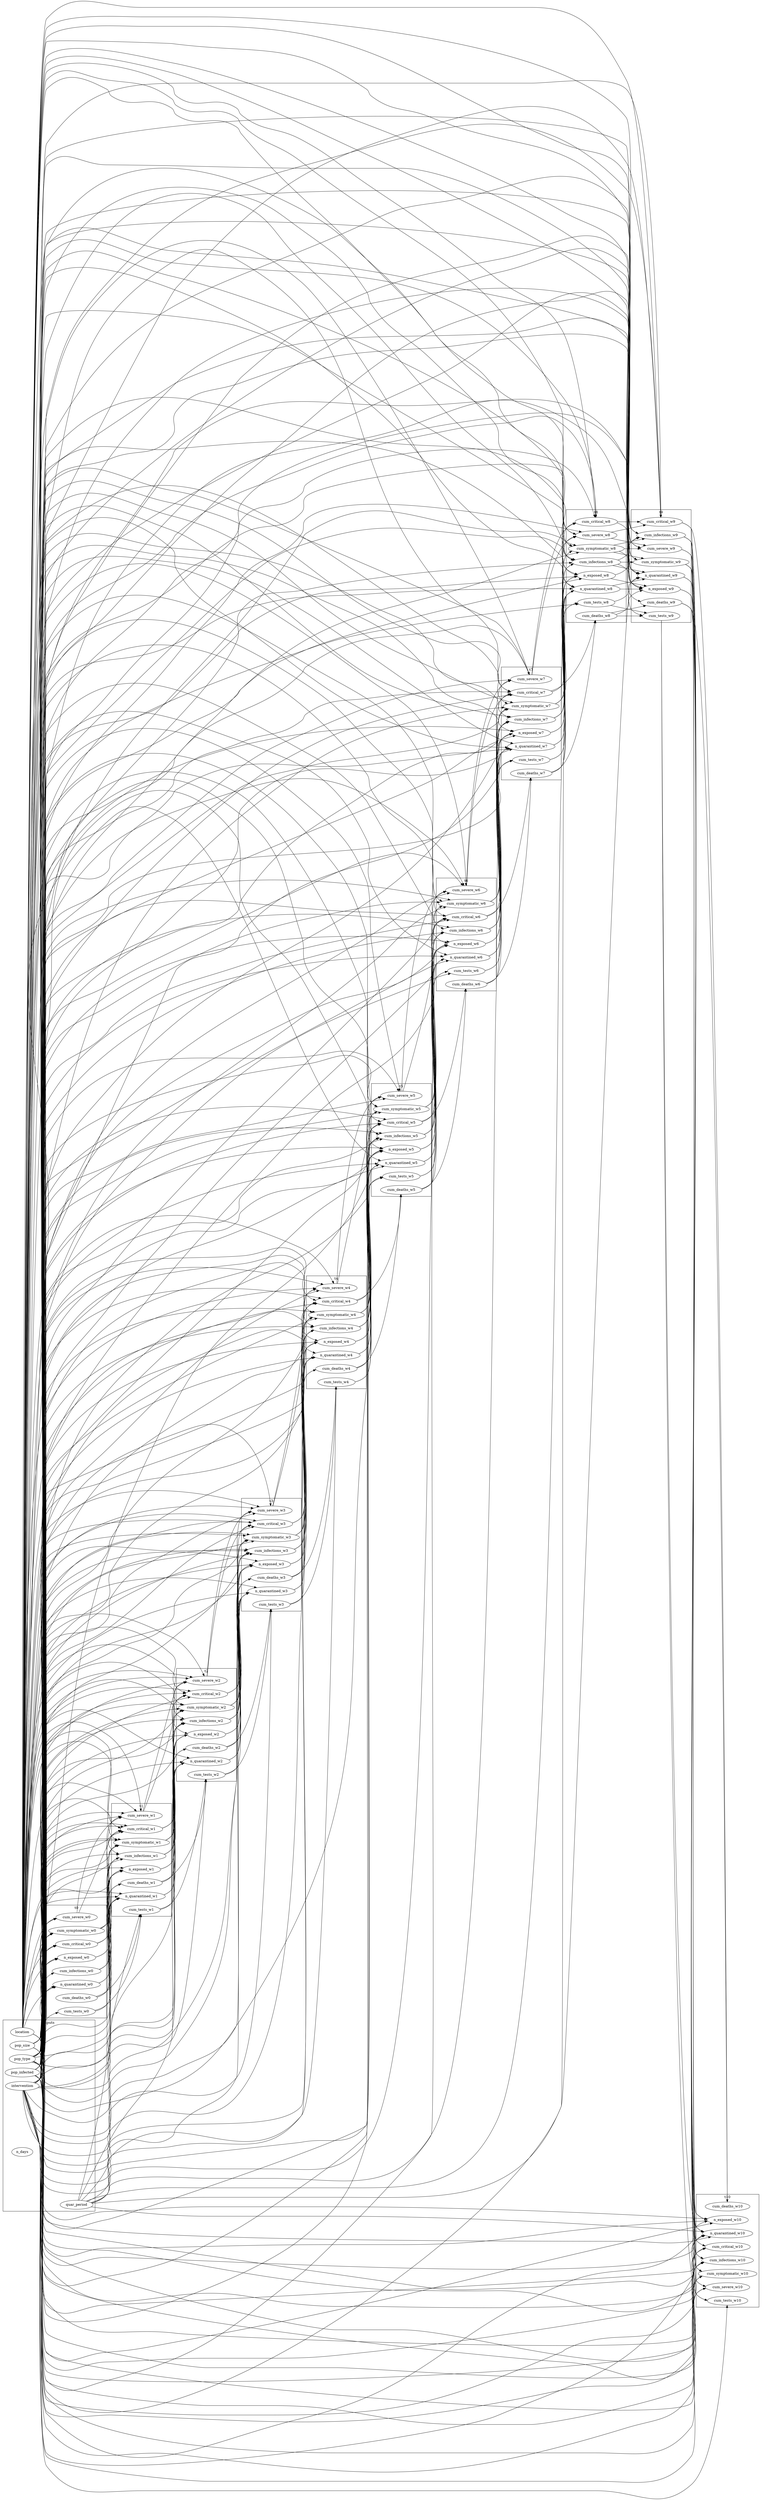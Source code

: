 digraph "" {
	graph [newrank=True,
		rankdir=LR
	];
	subgraph cluster_8 {
		graph [label=t8,
			rank=same
		];
		n_quarantined_w8;
		n_exposed_w8;
		cum_infections_w8;
		cum_symptomatic_w8;
		cum_severe_w8;
		cum_critical_w8;
		cum_deaths_w8;
		cum_tests_w8;
	}
	subgraph cluster_5 {
		graph [label=t5,
			rank=same
		];
		n_quarantined_w5;
		n_exposed_w5;
		cum_infections_w5;
		cum_symptomatic_w5;
		cum_severe_w5;
		cum_critical_w5;
		cum_deaths_w5;
		cum_tests_w5;
	}
	subgraph cluster_6 {
		graph [label=t6,
			rank=same
		];
		n_quarantined_w6;
		n_exposed_w6;
		cum_infections_w6;
		cum_symptomatic_w6;
		cum_severe_w6;
		cum_critical_w6;
		cum_deaths_w6;
		cum_tests_w6;
	}
	subgraph cluster_10 {
		graph [label=t10,
			rank=same
		];
		n_quarantined_w10;
		n_exposed_w10;
		cum_infections_w10;
		cum_symptomatic_w10;
		cum_severe_w10;
		cum_critical_w10;
		cum_deaths_w10;
		cum_tests_w10;
	}
	subgraph cluster_4 {
		graph [label=t4,
			rank=same
		];
		n_quarantined_w4;
		n_exposed_w4;
		cum_infections_w4;
		cum_symptomatic_w4;
		cum_severe_w4;
		cum_critical_w4;
		cum_deaths_w4;
		cum_tests_w4;
	}
	subgraph cluster_7 {
		graph [label=t7,
			rank=same
		];
		n_quarantined_w7;
		n_exposed_w7;
		cum_infections_w7;
		cum_symptomatic_w7;
		cum_severe_w7;
		cum_critical_w7;
		cum_deaths_w7;
		cum_tests_w7;
	}
	subgraph cluster_9 {
		graph [label=t9,
			rank=same
		];
		n_quarantined_w9;
		n_exposed_w9;
		cum_infections_w9;
		cum_symptomatic_w9;
		cum_severe_w9;
		cum_critical_w9;
		cum_deaths_w9;
		cum_tests_w9;
	}
	subgraph cluster_2 {
		graph [label=t2,
			rank=same
		];
		n_quarantined_w2;
		n_exposed_w2;
		cum_infections_w2;
		cum_symptomatic_w2;
		cum_severe_w2;
		cum_critical_w2;
		cum_deaths_w2;
		cum_tests_w2;
	}
	subgraph cluster_3 {
		graph [label=t3,
			rank=same
		];
		n_quarantined_w3;
		n_exposed_w3;
		cum_infections_w3;
		cum_symptomatic_w3;
		cum_severe_w3;
		cum_critical_w3;
		cum_deaths_w3;
		cum_tests_w3;
	}
	subgraph cluster_1 {
		graph [label=t1,
			rank=same
		];
		n_quarantined_w1;
		n_exposed_w1;
		cum_infections_w1;
		cum_symptomatic_w1;
		cum_severe_w1;
		cum_critical_w1;
		cum_deaths_w1;
		cum_tests_w1;
	}
	subgraph cluster_0 {
		graph [label=t0];
		n_quarantined_w0;
		n_exposed_w0;
		cum_infections_w0;
		cum_symptomatic_w0;
		cum_severe_w0;
		cum_critical_w0;
		cum_deaths_w0;
		cum_tests_w0;
	}
	subgraph cluster_inputs {
		graph [label=inputs];
		quar_period;
		intervention;
		pop_type;
		pop_size;
		location;
		pop_infected;
		n_days;
	}
	quar_period -> n_quarantined_w1;
	quar_period -> n_quarantined_w2;
	quar_period -> n_quarantined_w3;
	quar_period -> n_quarantined_w4;
	quar_period -> n_quarantined_w5;
	quar_period -> n_quarantined_w6;
	quar_period -> n_quarantined_w7;
	quar_period -> n_quarantined_w8;
	quar_period -> n_quarantined_w9;
	quar_period -> n_quarantined_w10;
	intervention -> n_quarantined_w0;
	intervention -> n_exposed_w0;
	intervention -> cum_tests_w0;
	intervention -> n_quarantined_w1;
	intervention -> n_exposed_w1;
	intervention -> cum_tests_w1;
	intervention -> n_quarantined_w2;
	intervention -> n_exposed_w2;
	intervention -> cum_tests_w2;
	intervention -> n_quarantined_w3;
	intervention -> n_exposed_w3;
	intervention -> cum_tests_w3;
	intervention -> n_quarantined_w4;
	intervention -> n_exposed_w4;
	intervention -> cum_tests_w4;
	intervention -> n_quarantined_w5;
	intervention -> n_exposed_w5;
	intervention -> cum_tests_w5;
	intervention -> n_quarantined_w6;
	intervention -> n_exposed_w6;
	intervention -> cum_tests_w6;
	intervention -> n_quarantined_w7;
	intervention -> n_exposed_w7;
	intervention -> cum_tests_w7;
	intervention -> n_quarantined_w8;
	intervention -> n_exposed_w8;
	intervention -> cum_tests_w8;
	intervention -> n_quarantined_w9;
	intervention -> n_exposed_w9;
	intervention -> cum_tests_w9;
	intervention -> n_quarantined_w10;
	intervention -> n_exposed_w10;
	intervention -> cum_tests_w10;
	pop_type -> n_quarantined_w0;
	pop_type -> n_exposed_w0;
	pop_type -> cum_symptomatic_w0;
	pop_type -> cum_severe_w0;
	pop_type -> cum_critical_w0;
	pop_type -> n_quarantined_w1;
	pop_type -> n_exposed_w1;
	pop_type -> cum_infections_w1;
	pop_type -> cum_symptomatic_w1;
	pop_type -> cum_severe_w1;
	pop_type -> cum_critical_w1;
	pop_type -> n_quarantined_w2;
	pop_type -> n_exposed_w2;
	pop_type -> cum_infections_w2;
	pop_type -> cum_symptomatic_w2;
	pop_type -> cum_severe_w2;
	pop_type -> cum_critical_w2;
	pop_type -> n_quarantined_w3;
	pop_type -> n_exposed_w3;
	pop_type -> cum_infections_w3;
	pop_type -> cum_symptomatic_w3;
	pop_type -> cum_severe_w3;
	pop_type -> cum_critical_w3;
	pop_type -> n_quarantined_w4;
	pop_type -> n_exposed_w4;
	pop_type -> cum_infections_w4;
	pop_type -> cum_symptomatic_w4;
	pop_type -> cum_severe_w4;
	pop_type -> cum_critical_w4;
	pop_type -> n_quarantined_w5;
	pop_type -> n_exposed_w5;
	pop_type -> cum_infections_w5;
	pop_type -> cum_symptomatic_w5;
	pop_type -> cum_severe_w5;
	pop_type -> cum_critical_w5;
	pop_type -> n_quarantined_w6;
	pop_type -> n_exposed_w6;
	pop_type -> cum_infections_w6;
	pop_type -> cum_symptomatic_w6;
	pop_type -> cum_severe_w6;
	pop_type -> cum_critical_w6;
	pop_type -> n_quarantined_w7;
	pop_type -> n_exposed_w7;
	pop_type -> cum_infections_w7;
	pop_type -> cum_symptomatic_w7;
	pop_type -> cum_severe_w7;
	pop_type -> cum_critical_w7;
	pop_type -> n_quarantined_w8;
	pop_type -> n_exposed_w8;
	pop_type -> cum_infections_w8;
	pop_type -> cum_symptomatic_w8;
	pop_type -> cum_severe_w8;
	pop_type -> cum_critical_w8;
	pop_type -> n_quarantined_w9;
	pop_type -> n_exposed_w9;
	pop_type -> cum_infections_w9;
	pop_type -> cum_symptomatic_w9;
	pop_type -> cum_severe_w9;
	pop_type -> cum_critical_w9;
	pop_type -> n_quarantined_w10;
	pop_type -> n_exposed_w10;
	pop_type -> cum_infections_w10;
	pop_type -> cum_symptomatic_w10;
	pop_type -> cum_severe_w10;
	pop_type -> cum_critical_w10;
	pop_size -> n_quarantined_w0;
	pop_size -> n_exposed_w0;
	pop_size -> cum_symptomatic_w0;
	pop_size -> cum_severe_w0;
	pop_size -> cum_critical_w0;
	pop_size -> n_quarantined_w1;
	pop_size -> n_exposed_w1;
	pop_size -> cum_infections_w1;
	pop_size -> cum_symptomatic_w1;
	pop_size -> cum_severe_w1;
	pop_size -> cum_critical_w1;
	pop_size -> n_quarantined_w2;
	pop_size -> n_exposed_w2;
	pop_size -> cum_infections_w2;
	pop_size -> cum_symptomatic_w2;
	pop_size -> cum_severe_w2;
	pop_size -> cum_critical_w2;
	pop_size -> n_quarantined_w3;
	pop_size -> n_exposed_w3;
	pop_size -> cum_infections_w3;
	pop_size -> cum_symptomatic_w3;
	pop_size -> cum_severe_w3;
	pop_size -> cum_critical_w3;
	pop_size -> n_quarantined_w4;
	pop_size -> n_exposed_w4;
	pop_size -> cum_infections_w4;
	pop_size -> cum_symptomatic_w4;
	pop_size -> cum_severe_w4;
	pop_size -> cum_critical_w4;
	pop_size -> n_quarantined_w5;
	pop_size -> n_exposed_w5;
	pop_size -> cum_infections_w5;
	pop_size -> cum_symptomatic_w5;
	pop_size -> cum_severe_w5;
	pop_size -> cum_critical_w5;
	pop_size -> n_quarantined_w6;
	pop_size -> n_exposed_w6;
	pop_size -> cum_infections_w6;
	pop_size -> cum_symptomatic_w6;
	pop_size -> cum_severe_w6;
	pop_size -> cum_critical_w6;
	pop_size -> n_quarantined_w7;
	pop_size -> n_exposed_w7;
	pop_size -> cum_infections_w7;
	pop_size -> cum_symptomatic_w7;
	pop_size -> cum_severe_w7;
	pop_size -> cum_critical_w7;
	pop_size -> n_quarantined_w8;
	pop_size -> n_exposed_w8;
	pop_size -> cum_infections_w8;
	pop_size -> cum_symptomatic_w8;
	pop_size -> cum_severe_w8;
	pop_size -> cum_critical_w8;
	pop_size -> n_quarantined_w9;
	pop_size -> n_exposed_w9;
	pop_size -> cum_infections_w9;
	pop_size -> cum_symptomatic_w9;
	pop_size -> cum_severe_w9;
	pop_size -> cum_critical_w9;
	pop_size -> n_quarantined_w10;
	pop_size -> n_exposed_w10;
	pop_size -> cum_infections_w10;
	pop_size -> cum_symptomatic_w10;
	pop_size -> cum_severe_w10;
	pop_size -> cum_critical_w10;
	location -> n_quarantined_w0;
	location -> n_exposed_w0;
	location -> cum_symptomatic_w0;
	location -> cum_severe_w0;
	location -> cum_critical_w0;
	location -> n_quarantined_w1;
	location -> n_exposed_w1;
	location -> cum_infections_w1;
	location -> cum_symptomatic_w1;
	location -> cum_severe_w1;
	location -> cum_critical_w1;
	location -> n_quarantined_w2;
	location -> n_exposed_w2;
	location -> cum_infections_w2;
	location -> cum_symptomatic_w2;
	location -> cum_severe_w2;
	location -> cum_critical_w2;
	location -> n_quarantined_w3;
	location -> n_exposed_w3;
	location -> cum_infections_w3;
	location -> cum_symptomatic_w3;
	location -> cum_severe_w3;
	location -> cum_critical_w3;
	location -> n_quarantined_w4;
	location -> n_exposed_w4;
	location -> cum_infections_w4;
	location -> cum_symptomatic_w4;
	location -> cum_severe_w4;
	location -> cum_critical_w4;
	location -> n_quarantined_w5;
	location -> n_exposed_w5;
	location -> cum_infections_w5;
	location -> cum_symptomatic_w5;
	location -> cum_severe_w5;
	location -> cum_critical_w5;
	location -> n_quarantined_w6;
	location -> n_exposed_w6;
	location -> cum_infections_w6;
	location -> cum_symptomatic_w6;
	location -> cum_severe_w6;
	location -> cum_critical_w6;
	location -> n_quarantined_w7;
	location -> n_exposed_w7;
	location -> cum_infections_w7;
	location -> cum_symptomatic_w7;
	location -> cum_severe_w7;
	location -> cum_critical_w7;
	location -> n_quarantined_w8;
	location -> n_exposed_w8;
	location -> cum_infections_w8;
	location -> cum_symptomatic_w8;
	location -> cum_severe_w8;
	location -> cum_critical_w8;
	location -> n_quarantined_w9;
	location -> n_exposed_w9;
	location -> cum_infections_w9;
	location -> cum_symptomatic_w9;
	location -> cum_severe_w9;
	location -> cum_critical_w9;
	location -> n_quarantined_w10;
	location -> n_exposed_w10;
	location -> cum_infections_w10;
	location -> cum_symptomatic_w10;
	location -> cum_severe_w10;
	location -> cum_critical_w10;
	pop_infected -> cum_infections_w0;
	pop_infected -> cum_symptomatic_w0;
	pop_infected -> cum_severe_w0;
	pop_infected -> cum_critical_w0;
	pop_infected -> cum_infections_w1;
	pop_infected -> cum_symptomatic_w1;
	pop_infected -> cum_severe_w1;
	pop_infected -> cum_critical_w1;
	pop_infected -> cum_infections_w2;
	pop_infected -> cum_symptomatic_w2;
	pop_infected -> cum_severe_w2;
	pop_infected -> cum_critical_w2;
	pop_infected -> cum_infections_w3;
	pop_infected -> cum_symptomatic_w3;
	pop_infected -> cum_severe_w3;
	pop_infected -> cum_critical_w3;
	pop_infected -> cum_infections_w4;
	pop_infected -> cum_symptomatic_w4;
	pop_infected -> cum_severe_w4;
	pop_infected -> cum_critical_w4;
	pop_infected -> cum_infections_w5;
	pop_infected -> cum_symptomatic_w5;
	pop_infected -> cum_severe_w5;
	pop_infected -> cum_critical_w5;
	pop_infected -> cum_infections_w6;
	pop_infected -> cum_symptomatic_w6;
	pop_infected -> cum_severe_w6;
	pop_infected -> cum_critical_w6;
	pop_infected -> cum_infections_w7;
	pop_infected -> cum_symptomatic_w7;
	pop_infected -> cum_severe_w7;
	pop_infected -> cum_critical_w7;
	pop_infected -> cum_infections_w8;
	pop_infected -> cum_symptomatic_w8;
	pop_infected -> cum_severe_w8;
	pop_infected -> cum_critical_w8;
	pop_infected -> cum_infections_w9;
	pop_infected -> cum_symptomatic_w9;
	pop_infected -> cum_severe_w9;
	pop_infected -> cum_critical_w9;
	pop_infected -> cum_infections_w10;
	pop_infected -> cum_symptomatic_w10;
	pop_infected -> cum_severe_w10;
	pop_infected -> cum_critical_w10;
	n_quarantined_w0 -> n_quarantined_w1;
	n_quarantined_w0 -> n_exposed_w1;
	n_exposed_w0 -> n_exposed_w1;
	n_exposed_w0 -> cum_infections_w1;
	cum_infections_w0 -> n_quarantined_w1;
	cum_infections_w0 -> n_exposed_w1;
	cum_infections_w0 -> cum_infections_w1;
	cum_infections_w0 -> cum_symptomatic_w1;
	cum_symptomatic_w0 -> n_quarantined_w1;
	cum_symptomatic_w0 -> cum_infections_w1;
	cum_symptomatic_w0 -> cum_symptomatic_w1;
	cum_symptomatic_w0 -> cum_severe_w1;
	cum_severe_w0 -> cum_severe_w1;
	cum_severe_w0 -> cum_critical_w1;
	cum_critical_w0 -> cum_critical_w1;
	cum_critical_w0 -> cum_deaths_w1;
	cum_deaths_w0 -> n_exposed_w1;
	cum_deaths_w0 -> cum_deaths_w1;
	cum_deaths_w0 -> cum_tests_w1;
	cum_tests_w0 -> n_quarantined_w1;
	cum_tests_w0 -> cum_tests_w1;
	n_quarantined_w1 -> n_quarantined_w2;
	n_quarantined_w1 -> n_exposed_w2;
	n_exposed_w1 -> n_exposed_w2;
	n_exposed_w1 -> cum_infections_w2;
	cum_infections_w1 -> n_quarantined_w2;
	cum_infections_w1 -> n_exposed_w2;
	cum_infections_w1 -> cum_infections_w2;
	cum_infections_w1 -> cum_symptomatic_w2;
	cum_symptomatic_w1 -> n_quarantined_w2;
	cum_symptomatic_w1 -> cum_infections_w2;
	cum_symptomatic_w1 -> cum_symptomatic_w2;
	cum_symptomatic_w1 -> cum_severe_w2;
	cum_severe_w1 -> cum_severe_w2;
	cum_severe_w1 -> cum_critical_w2;
	cum_critical_w1 -> cum_critical_w2;
	cum_critical_w1 -> cum_deaths_w2;
	cum_deaths_w1 -> n_exposed_w2;
	cum_deaths_w1 -> cum_deaths_w2;
	cum_deaths_w1 -> cum_tests_w2;
	cum_tests_w1 -> n_quarantined_w2;
	cum_tests_w1 -> cum_tests_w2;
	n_quarantined_w2 -> n_quarantined_w3;
	n_quarantined_w2 -> n_exposed_w3;
	n_exposed_w2 -> n_exposed_w3;
	n_exposed_w2 -> cum_infections_w3;
	cum_infections_w2 -> n_quarantined_w3;
	cum_infections_w2 -> n_exposed_w3;
	cum_infections_w2 -> cum_infections_w3;
	cum_infections_w2 -> cum_symptomatic_w3;
	cum_symptomatic_w2 -> n_quarantined_w3;
	cum_symptomatic_w2 -> cum_infections_w3;
	cum_symptomatic_w2 -> cum_symptomatic_w3;
	cum_symptomatic_w2 -> cum_severe_w3;
	cum_severe_w2 -> cum_severe_w3;
	cum_severe_w2 -> cum_critical_w3;
	cum_critical_w2 -> cum_critical_w3;
	cum_critical_w2 -> cum_deaths_w3;
	cum_deaths_w2 -> n_exposed_w3;
	cum_deaths_w2 -> cum_deaths_w3;
	cum_deaths_w2 -> cum_tests_w3;
	cum_tests_w2 -> n_quarantined_w3;
	cum_tests_w2 -> cum_tests_w3;
	n_quarantined_w3 -> n_quarantined_w4;
	n_quarantined_w3 -> n_exposed_w4;
	n_exposed_w3 -> n_exposed_w4;
	n_exposed_w3 -> cum_infections_w4;
	cum_infections_w3 -> n_quarantined_w4;
	cum_infections_w3 -> n_exposed_w4;
	cum_infections_w3 -> cum_infections_w4;
	cum_infections_w3 -> cum_symptomatic_w4;
	cum_symptomatic_w3 -> n_quarantined_w4;
	cum_symptomatic_w3 -> cum_infections_w4;
	cum_symptomatic_w3 -> cum_symptomatic_w4;
	cum_symptomatic_w3 -> cum_severe_w4;
	cum_severe_w3 -> cum_severe_w4;
	cum_severe_w3 -> cum_critical_w4;
	cum_critical_w3 -> cum_critical_w4;
	cum_critical_w3 -> cum_deaths_w4;
	cum_deaths_w3 -> n_exposed_w4;
	cum_deaths_w3 -> cum_deaths_w4;
	cum_deaths_w3 -> cum_tests_w4;
	cum_tests_w3 -> n_quarantined_w4;
	cum_tests_w3 -> cum_tests_w4;
	n_quarantined_w4 -> n_quarantined_w5;
	n_quarantined_w4 -> n_exposed_w5;
	n_exposed_w4 -> n_exposed_w5;
	n_exposed_w4 -> cum_infections_w5;
	cum_infections_w4 -> n_quarantined_w5;
	cum_infections_w4 -> n_exposed_w5;
	cum_infections_w4 -> cum_infections_w5;
	cum_infections_w4 -> cum_symptomatic_w5;
	cum_symptomatic_w4 -> n_quarantined_w5;
	cum_symptomatic_w4 -> cum_infections_w5;
	cum_symptomatic_w4 -> cum_symptomatic_w5;
	cum_symptomatic_w4 -> cum_severe_w5;
	cum_severe_w4 -> cum_severe_w5;
	cum_severe_w4 -> cum_critical_w5;
	cum_critical_w4 -> cum_critical_w5;
	cum_critical_w4 -> cum_deaths_w5;
	cum_deaths_w4 -> n_exposed_w5;
	cum_deaths_w4 -> cum_deaths_w5;
	cum_deaths_w4 -> cum_tests_w5;
	cum_tests_w4 -> n_quarantined_w5;
	cum_tests_w4 -> cum_tests_w5;
	n_quarantined_w5 -> n_quarantined_w6;
	n_quarantined_w5 -> n_exposed_w6;
	n_exposed_w5 -> n_exposed_w6;
	n_exposed_w5 -> cum_infections_w6;
	cum_infections_w5 -> n_quarantined_w6;
	cum_infections_w5 -> n_exposed_w6;
	cum_infections_w5 -> cum_infections_w6;
	cum_infections_w5 -> cum_symptomatic_w6;
	cum_symptomatic_w5 -> n_quarantined_w6;
	cum_symptomatic_w5 -> cum_infections_w6;
	cum_symptomatic_w5 -> cum_symptomatic_w6;
	cum_symptomatic_w5 -> cum_severe_w6;
	cum_severe_w5 -> cum_severe_w6;
	cum_severe_w5 -> cum_critical_w6;
	cum_critical_w5 -> cum_critical_w6;
	cum_critical_w5 -> cum_deaths_w6;
	cum_deaths_w5 -> n_exposed_w6;
	cum_deaths_w5 -> cum_deaths_w6;
	cum_deaths_w5 -> cum_tests_w6;
	cum_tests_w5 -> n_quarantined_w6;
	cum_tests_w5 -> cum_tests_w6;
	n_quarantined_w6 -> n_quarantined_w7;
	n_quarantined_w6 -> n_exposed_w7;
	n_exposed_w6 -> n_exposed_w7;
	n_exposed_w6 -> cum_infections_w7;
	cum_infections_w6 -> n_quarantined_w7;
	cum_infections_w6 -> n_exposed_w7;
	cum_infections_w6 -> cum_infections_w7;
	cum_infections_w6 -> cum_symptomatic_w7;
	cum_symptomatic_w6 -> n_quarantined_w7;
	cum_symptomatic_w6 -> cum_infections_w7;
	cum_symptomatic_w6 -> cum_symptomatic_w7;
	cum_symptomatic_w6 -> cum_severe_w7;
	cum_severe_w6 -> cum_severe_w7;
	cum_severe_w6 -> cum_critical_w7;
	cum_critical_w6 -> cum_critical_w7;
	cum_critical_w6 -> cum_deaths_w7;
	cum_deaths_w6 -> n_exposed_w7;
	cum_deaths_w6 -> cum_deaths_w7;
	cum_deaths_w6 -> cum_tests_w7;
	cum_tests_w6 -> n_quarantined_w7;
	cum_tests_w6 -> cum_tests_w7;
	n_quarantined_w7 -> n_quarantined_w8;
	n_quarantined_w7 -> n_exposed_w8;
	n_exposed_w7 -> n_exposed_w8;
	n_exposed_w7 -> cum_infections_w8;
	cum_infections_w7 -> n_quarantined_w8;
	cum_infections_w7 -> n_exposed_w8;
	cum_infections_w7 -> cum_infections_w8;
	cum_infections_w7 -> cum_symptomatic_w8;
	cum_symptomatic_w7 -> n_quarantined_w8;
	cum_symptomatic_w7 -> cum_infections_w8;
	cum_symptomatic_w7 -> cum_symptomatic_w8;
	cum_symptomatic_w7 -> cum_severe_w8;
	cum_severe_w7 -> cum_severe_w8;
	cum_severe_w7 -> cum_critical_w8;
	cum_critical_w7 -> cum_critical_w8;
	cum_critical_w7 -> cum_deaths_w8;
	cum_deaths_w7 -> n_exposed_w8;
	cum_deaths_w7 -> cum_deaths_w8;
	cum_deaths_w7 -> cum_tests_w8;
	cum_tests_w7 -> n_quarantined_w8;
	cum_tests_w7 -> cum_tests_w8;
	n_quarantined_w8 -> n_quarantined_w9;
	n_quarantined_w8 -> n_exposed_w9;
	n_exposed_w8 -> n_exposed_w9;
	n_exposed_w8 -> cum_infections_w9;
	cum_infections_w8 -> n_quarantined_w9;
	cum_infections_w8 -> n_exposed_w9;
	cum_infections_w8 -> cum_infections_w9;
	cum_infections_w8 -> cum_symptomatic_w9;
	cum_symptomatic_w8 -> n_quarantined_w9;
	cum_symptomatic_w8 -> cum_infections_w9;
	cum_symptomatic_w8 -> cum_symptomatic_w9;
	cum_symptomatic_w8 -> cum_severe_w9;
	cum_severe_w8 -> cum_severe_w9;
	cum_severe_w8 -> cum_critical_w9;
	cum_critical_w8 -> cum_critical_w9;
	cum_critical_w8 -> cum_deaths_w9;
	cum_deaths_w8 -> n_exposed_w9;
	cum_deaths_w8 -> cum_deaths_w9;
	cum_deaths_w8 -> cum_tests_w9;
	cum_tests_w8 -> n_quarantined_w9;
	cum_tests_w8 -> cum_tests_w9;
	n_quarantined_w9 -> n_quarantined_w10;
	n_quarantined_w9 -> n_exposed_w10;
	n_exposed_w9 -> n_exposed_w10;
	n_exposed_w9 -> cum_infections_w10;
	cum_infections_w9 -> n_quarantined_w10;
	cum_infections_w9 -> n_exposed_w10;
	cum_infections_w9 -> cum_infections_w10;
	cum_infections_w9 -> cum_symptomatic_w10;
	cum_symptomatic_w9 -> n_quarantined_w10;
	cum_symptomatic_w9 -> cum_infections_w10;
	cum_symptomatic_w9 -> cum_symptomatic_w10;
	cum_symptomatic_w9 -> cum_severe_w10;
	cum_severe_w9 -> cum_severe_w10;
	cum_severe_w9 -> cum_critical_w10;
	cum_critical_w9 -> cum_critical_w10;
	cum_critical_w9 -> cum_deaths_w10;
	cum_deaths_w9 -> n_exposed_w10;
	cum_deaths_w9 -> cum_deaths_w10;
	cum_deaths_w9 -> cum_tests_w10;
	cum_tests_w9 -> n_quarantined_w10;
	cum_tests_w9 -> cum_tests_w10;
}
